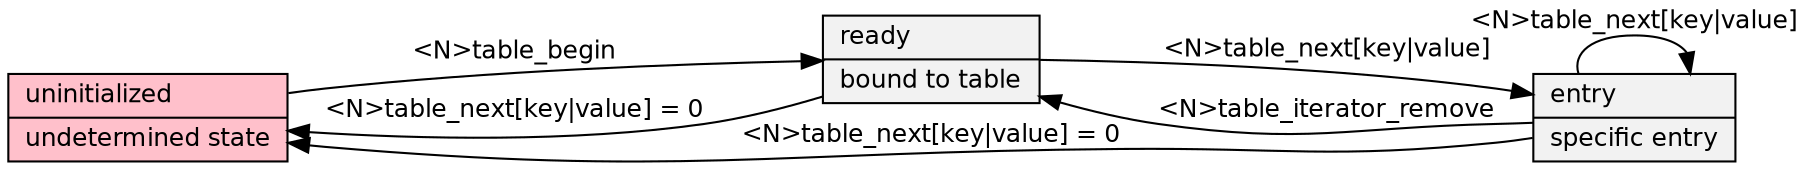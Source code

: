digraph {
	rankdir = LR;
	graph [truecolor=true, bgcolor=transparent];
	node [shape = "record", style=filled, fillcolor="Grey95"];
	fontname = "Bitstream Vera Sans";
	fontsize = 12;
	node [fontname = "Bitstream Vera Sans", fontsize = 12];
	edge [fontname = "Bitstream Vera Sans" fontsize = 12];

	node [shape=record, style=filled];
	null [label="uninitialized\l|undetermined state\l", fillcolor="Pink"];
	ready [ label = "ready\l|bound to table\l" ];
	null -> ready [ label = "<N>table_begin" ];
	ready -> null [ label = "<N>table_next[key|value] = 0" ];
	entry [ label = "entry\l|specific entry\l" ];
	ready -> entry [ label = "<N>table_next[key|value]" ];
	entry -> entry [ label = "<N>table_next[key|value]" ];
	entry -> ready [ label = "<N>table_iterator_remove" ];
	entry -> null [ label = "<N>table_next[key|value] = 0" ];
}
